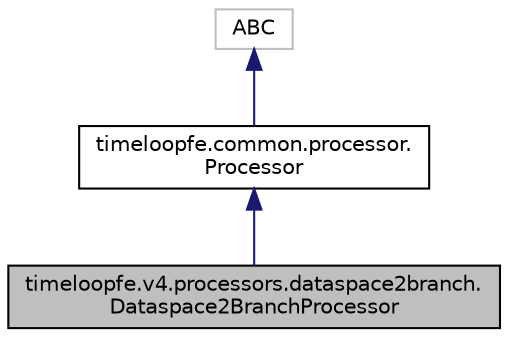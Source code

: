 digraph "timeloopfe.v4.processors.dataspace2branch.Dataspace2BranchProcessor"
{
 // LATEX_PDF_SIZE
  edge [fontname="Helvetica",fontsize="10",labelfontname="Helvetica",labelfontsize="10"];
  node [fontname="Helvetica",fontsize="10",shape=record];
  Node1 [label="timeloopfe.v4.processors.dataspace2branch.\lDataspace2BranchProcessor",height=0.2,width=0.4,color="black", fillcolor="grey75", style="filled", fontcolor="black",tooltip="Resolves which data spaces are kept in which branches."];
  Node2 -> Node1 [dir="back",color="midnightblue",fontsize="10",style="solid",fontname="Helvetica"];
  Node2 [label="timeloopfe.common.processor.\lProcessor",height=0.2,width=0.4,color="black", fillcolor="white", style="filled",URL="$classtimeloopfe_1_1common_1_1processor_1_1Processor.html",tooltip="Base class for all processors, which are used to modify the specification before it is passed to Acce..."];
  Node3 -> Node2 [dir="back",color="midnightblue",fontsize="10",style="solid",fontname="Helvetica"];
  Node3 [label="ABC",height=0.2,width=0.4,color="grey75", fillcolor="white", style="filled",tooltip=" "];
}
